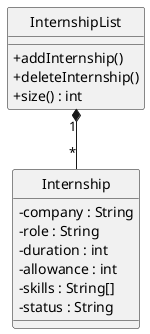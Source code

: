 @startuml
hide circle
@startuml
hide circle
skinparam classAttributeIconSize 0

class Internship {
  - company : String
  - role : String
  - duration : int
  - allowance : int
  - skills : String[]
  - status : String
}

class InternshipList {
  + addInternship()
  + deleteInternship()
  + size() : int
}

InternshipList "1" *-- "*" Internship

@enduml


